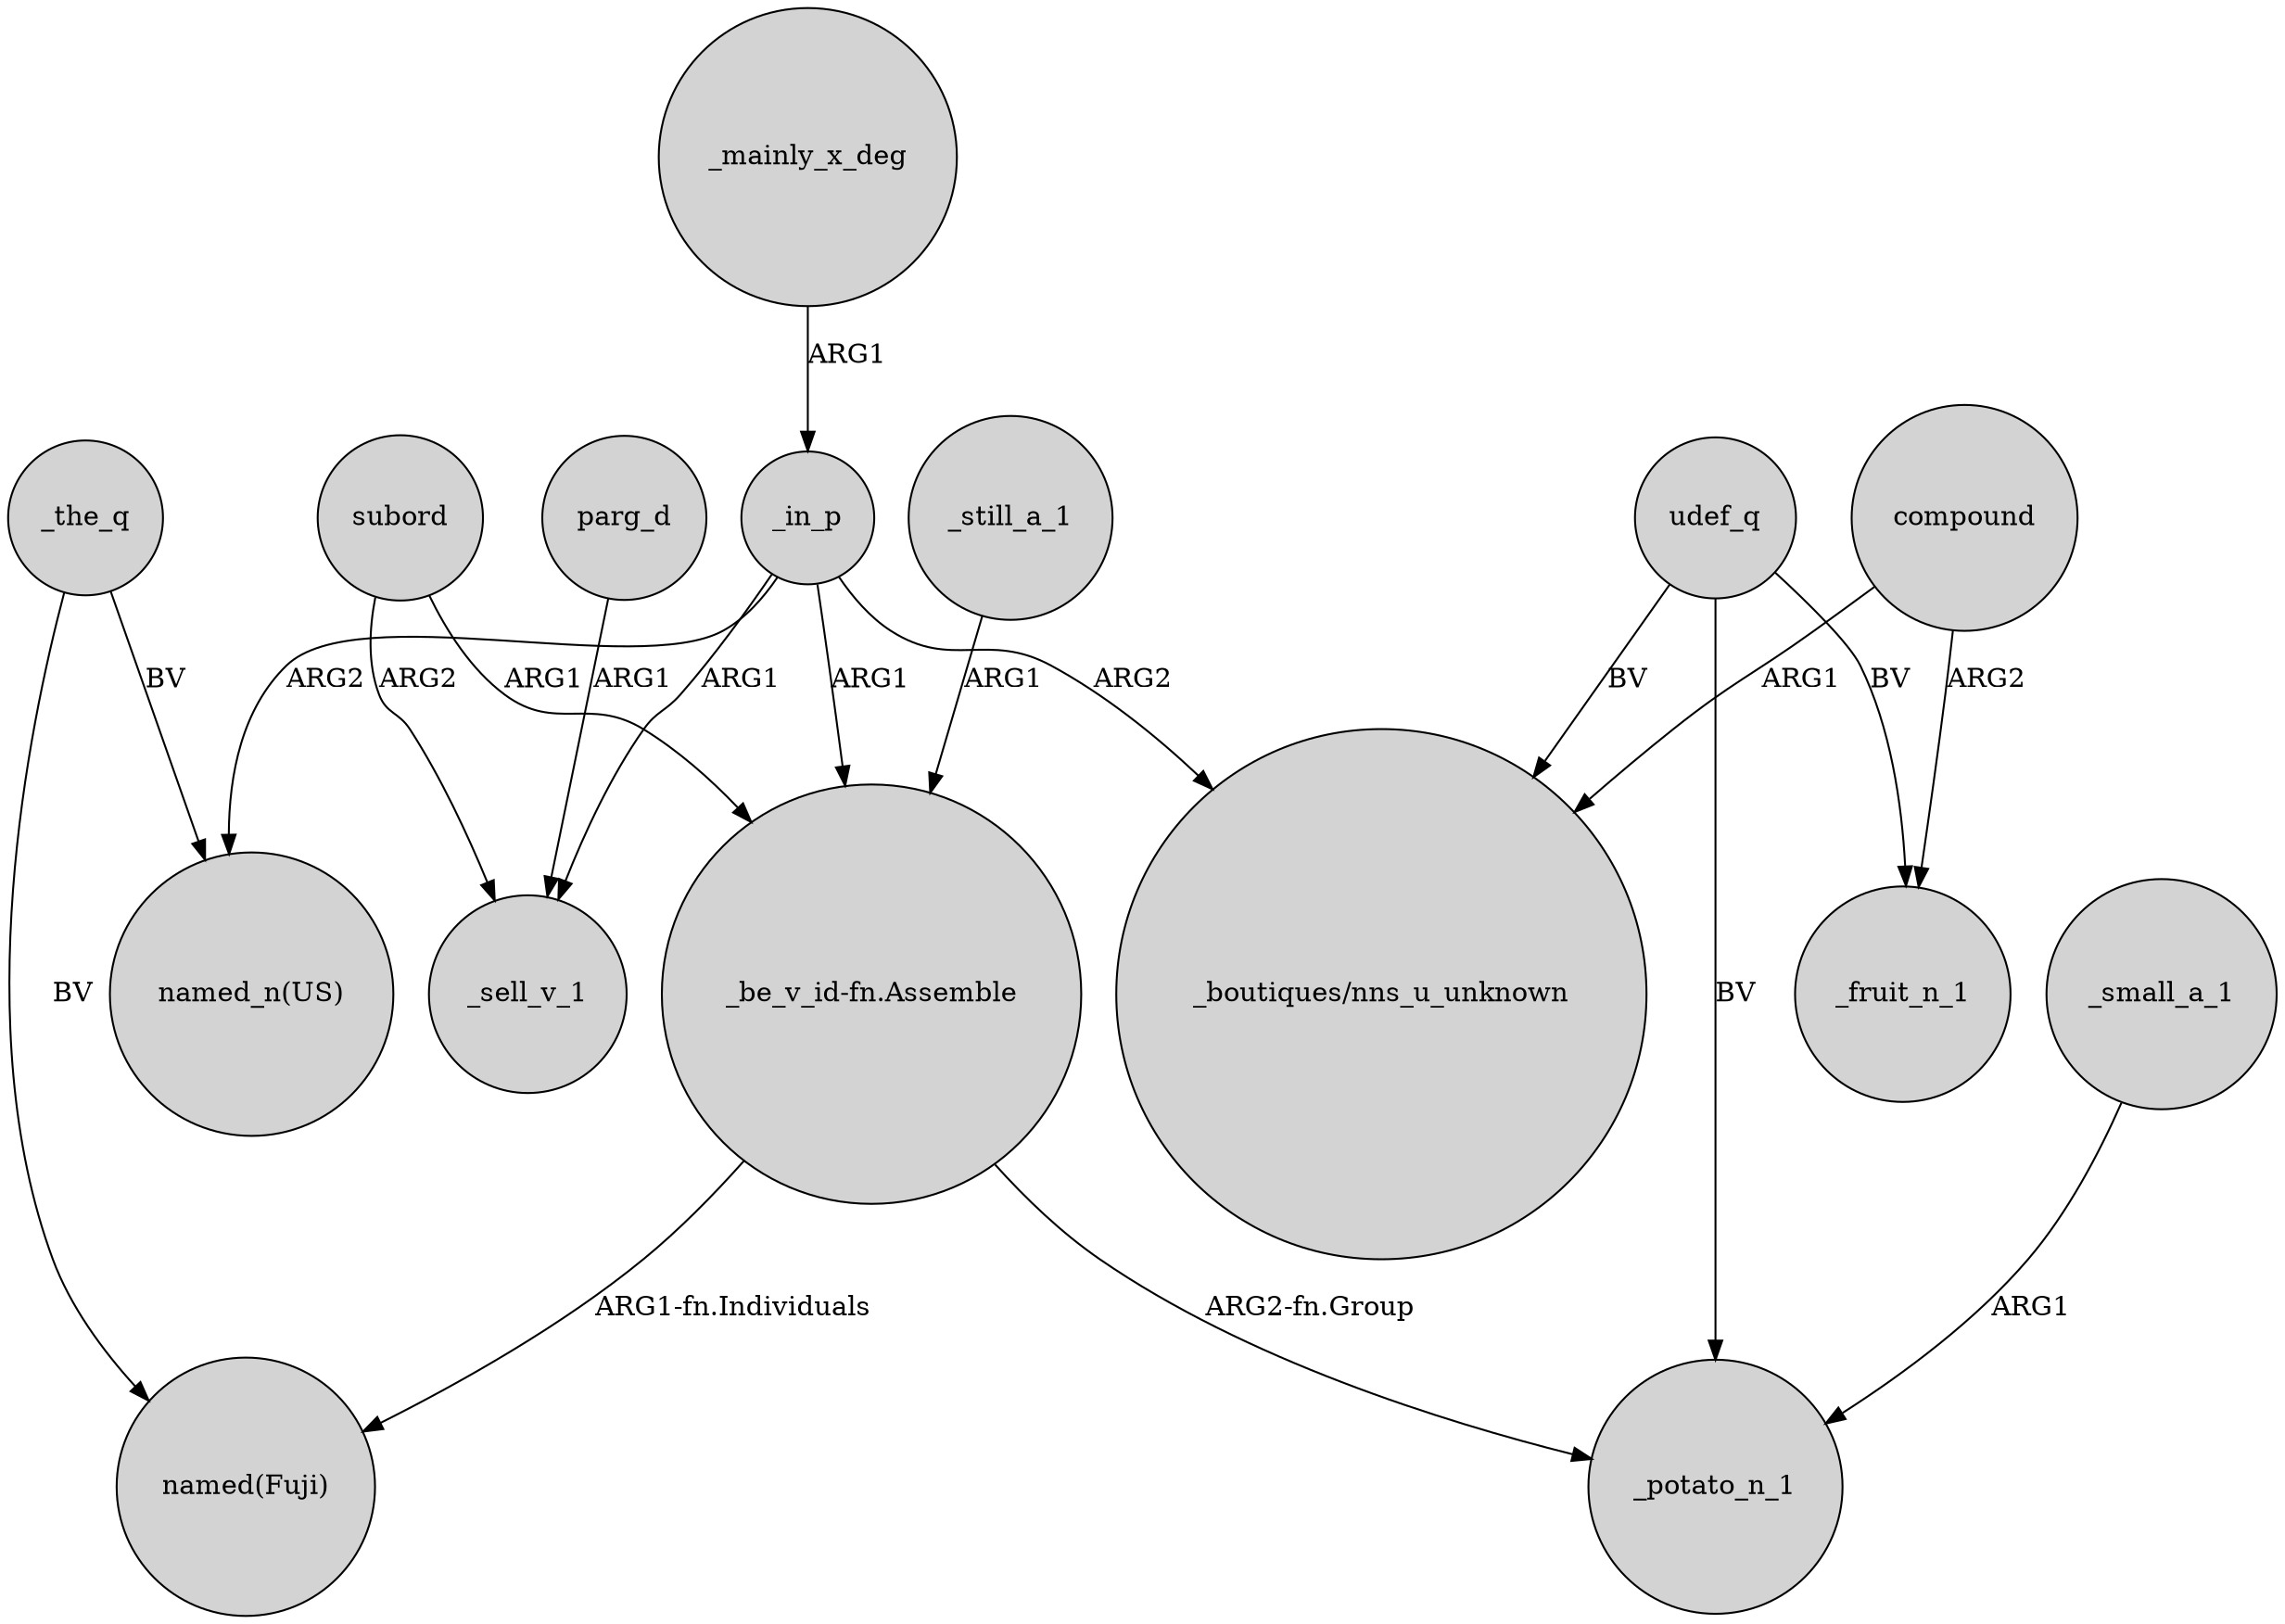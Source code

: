 digraph {
	node [shape=circle style=filled]
	_still_a_1 -> "_be_v_id-fn.Assemble" [label=ARG1]
	_the_q -> "named(Fuji)" [label=BV]
	_in_p -> "named_n(US)" [label=ARG2]
	_the_q -> "named_n(US)" [label=BV]
	"_be_v_id-fn.Assemble" -> "named(Fuji)" [label="ARG1-fn.Individuals"]
	compound -> "_boutiques/nns_u_unknown" [label=ARG1]
	_in_p -> "_boutiques/nns_u_unknown" [label=ARG2]
	subord -> _sell_v_1 [label=ARG2]
	subord -> "_be_v_id-fn.Assemble" [label=ARG1]
	_mainly_x_deg -> _in_p [label=ARG1]
	_small_a_1 -> _potato_n_1 [label=ARG1]
	compound -> _fruit_n_1 [label=ARG2]
	parg_d -> _sell_v_1 [label=ARG1]
	udef_q -> _fruit_n_1 [label=BV]
	_in_p -> "_be_v_id-fn.Assemble" [label=ARG1]
	udef_q -> _potato_n_1 [label=BV]
	"_be_v_id-fn.Assemble" -> _potato_n_1 [label="ARG2-fn.Group"]
	_in_p -> _sell_v_1 [label=ARG1]
	udef_q -> "_boutiques/nns_u_unknown" [label=BV]
}

